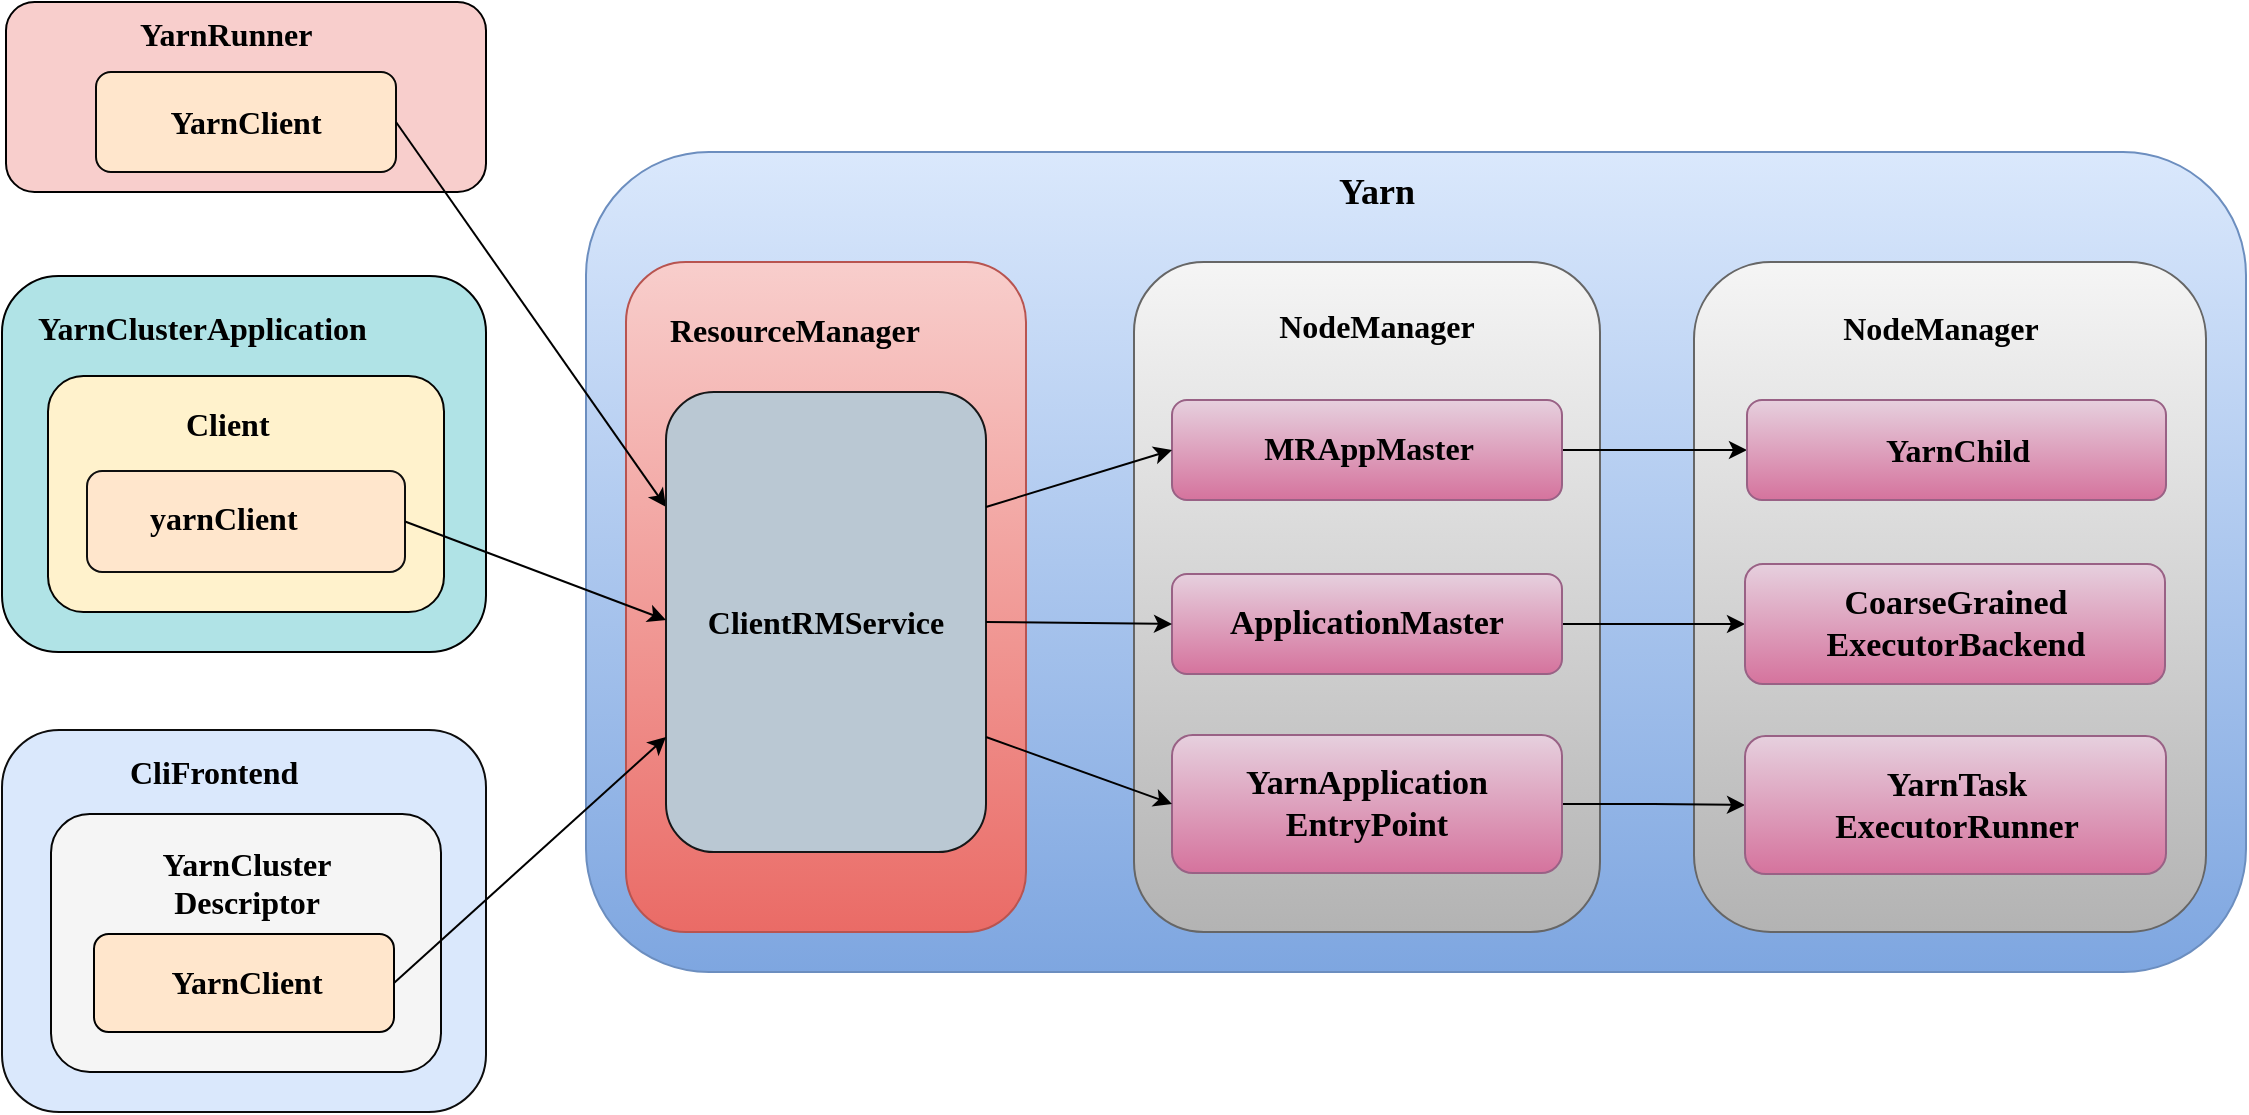<mxfile version="21.2.8" type="device">
  <diagram name="第 1 页" id="B5Chq_JCT6Izccs9ZDgN">
    <mxGraphModel dx="1292" dy="879" grid="1" gridSize="10" guides="1" tooltips="1" connect="1" arrows="1" fold="1" page="1" pageScale="1" pageWidth="827" pageHeight="1169" math="0" shadow="0">
      <root>
        <mxCell id="0" />
        <mxCell id="1" parent="0" />
        <mxCell id="UDC6rYwQp5E79S7IfZX4-1" value="" style="rounded=1;whiteSpace=wrap;html=1;fillColor=#dae8fc;gradientColor=#7ea6e0;strokeColor=#6c8ebf;" parent="1" vertex="1">
          <mxGeometry x="320" y="110" width="830" height="410" as="geometry" />
        </mxCell>
        <mxCell id="UDC6rYwQp5E79S7IfZX4-5" value="&lt;b style=&quot;border-color: var(--border-color);&quot;&gt;&lt;font style=&quot;border-color: var(--border-color); font-size: 18px;&quot; face=&quot;Verdana&quot;&gt;Yarn&lt;/font&gt;&lt;/b&gt;" style="text;html=1;align=center;verticalAlign=middle;resizable=0;points=[];autosize=1;strokeColor=none;fillColor=none;" parent="1" vertex="1">
          <mxGeometry x="680" y="110" width="70" height="40" as="geometry" />
        </mxCell>
        <mxCell id="UDC6rYwQp5E79S7IfZX4-6" value="" style="rounded=1;whiteSpace=wrap;html=1;fillColor=#f8cecc;gradientColor=#ea6b66;strokeColor=#b85450;" parent="1" vertex="1">
          <mxGeometry x="340" y="165" width="200" height="335" as="geometry" />
        </mxCell>
        <mxCell id="UDC6rYwQp5E79S7IfZX4-7" value="&lt;b style=&quot;border-color: var(--border-color); color: rgb(0, 0, 0); font-family: Helvetica; font-size: 12px; font-style: normal; font-variant-ligatures: normal; font-variant-caps: normal; letter-spacing: normal; orphans: 2; text-align: center; text-indent: 0px; text-transform: none; widows: 2; word-spacing: 0px; -webkit-text-stroke-width: 0px; text-decoration-thickness: initial; text-decoration-style: initial; text-decoration-color: initial;&quot;&gt;&lt;font face=&quot;Verdana&quot; style=&quot;border-color: var(--border-color); font-size: 16px;&quot;&gt;ResourceManager&lt;/font&gt;&lt;/b&gt;" style="text;whiteSpace=wrap;html=1;" parent="1" vertex="1">
          <mxGeometry x="360" y="182.5" width="160" height="40" as="geometry" />
        </mxCell>
        <mxCell id="UDC6rYwQp5E79S7IfZX4-8" value="" style="rounded=1;whiteSpace=wrap;html=1;fillColor=#f8cecc;strokeColor=#000000;strokeWidth=1;" parent="1" vertex="1">
          <mxGeometry x="30" y="35" width="240" height="95" as="geometry" />
        </mxCell>
        <mxCell id="UDC6rYwQp5E79S7IfZX4-9" value="&lt;b style=&quot;border-color: var(--border-color); color: rgb(0, 0, 0); font-family: Helvetica; font-size: 12px; font-style: normal; font-variant-ligatures: normal; font-variant-caps: normal; letter-spacing: normal; orphans: 2; text-align: center; text-indent: 0px; text-transform: none; widows: 2; word-spacing: 0px; -webkit-text-stroke-width: 0px; text-decoration-thickness: initial; text-decoration-style: initial; text-decoration-color: initial;&quot;&gt;&lt;font face=&quot;Verdana&quot; style=&quot;border-color: var(--border-color); font-size: 16px;&quot;&gt;YarnRunner&lt;/font&gt;&lt;/b&gt;" style="text;whiteSpace=wrap;html=1;" parent="1" vertex="1">
          <mxGeometry x="95" y="35" width="110" height="40" as="geometry" />
        </mxCell>
        <mxCell id="UDC6rYwQp5E79S7IfZX4-10" value="&lt;b&gt;&lt;font style=&quot;font-size: 16px;&quot; face=&quot;Verdana&quot;&gt;YarnClient&lt;/font&gt;&lt;/b&gt;" style="rounded=1;whiteSpace=wrap;html=1;fillColor=#ffe6cc;strokeColor=#080807;strokeWidth=1;" parent="1" vertex="1">
          <mxGeometry x="75" y="70" width="150" height="50" as="geometry" />
        </mxCell>
        <mxCell id="UDC6rYwQp5E79S7IfZX4-12" value="" style="endArrow=classic;html=1;rounded=0;exitX=1;exitY=0.5;exitDx=0;exitDy=0;entryX=0;entryY=0.25;entryDx=0;entryDy=0;" parent="1" source="UDC6rYwQp5E79S7IfZX4-10" target="UDC6rYwQp5E79S7IfZX4-22" edge="1">
          <mxGeometry width="50" height="50" relative="1" as="geometry">
            <mxPoint x="420" y="400" as="sourcePoint" />
            <mxPoint x="470" y="350" as="targetPoint" />
          </mxGeometry>
        </mxCell>
        <mxCell id="UDC6rYwQp5E79S7IfZX4-13" value="" style="rounded=1;whiteSpace=wrap;html=1;fillColor=#f5f5f5;gradientColor=#b3b3b3;strokeColor=#666666;" parent="1" vertex="1">
          <mxGeometry x="594" y="165" width="233" height="335" as="geometry" />
        </mxCell>
        <mxCell id="UDC6rYwQp5E79S7IfZX4-14" value="&lt;b&gt;&lt;font style=&quot;font-size: 16px;&quot; face=&quot;Verdana&quot;&gt;NodeManager&lt;/font&gt;&lt;/b&gt;" style="text;html=1;align=center;verticalAlign=middle;resizable=0;points=[];autosize=1;strokeColor=none;fillColor=none;" parent="1" vertex="1">
          <mxGeometry x="640" y="182" width="150" height="30" as="geometry" />
        </mxCell>
        <mxCell id="UDC6rYwQp5E79S7IfZX4-17" value="" style="rounded=1;whiteSpace=wrap;html=1;fillColor=#f5f5f5;gradientColor=#b3b3b3;strokeColor=#666666;" parent="1" vertex="1">
          <mxGeometry x="874" y="165" width="256" height="335" as="geometry" />
        </mxCell>
        <mxCell id="UDC6rYwQp5E79S7IfZX4-20" style="edgeStyle=orthogonalEdgeStyle;rounded=0;orthogonalLoop=1;jettySize=auto;html=1;exitX=1;exitY=0.5;exitDx=0;exitDy=0;entryX=0;entryY=0.5;entryDx=0;entryDy=0;" parent="1" source="UDC6rYwQp5E79S7IfZX4-15" target="UDC6rYwQp5E79S7IfZX4-19" edge="1">
          <mxGeometry relative="1" as="geometry" />
        </mxCell>
        <mxCell id="UDC6rYwQp5E79S7IfZX4-15" value="" style="rounded=1;whiteSpace=wrap;html=1;fillColor=#e6d0de;gradientColor=#d5739d;strokeColor=#996185;" parent="1" vertex="1">
          <mxGeometry x="613" y="234" width="195" height="50" as="geometry" />
        </mxCell>
        <mxCell id="UDC6rYwQp5E79S7IfZX4-16" value="&lt;b&gt;&lt;font style=&quot;font-size: 16px;&quot; face=&quot;Verdana&quot;&gt;MRAppMaster&lt;/font&gt;&lt;/b&gt;" style="text;html=1;align=center;verticalAlign=middle;resizable=0;points=[];autosize=1;strokeColor=none;fillColor=none;" parent="1" vertex="1">
          <mxGeometry x="635.5" y="243" width="150" height="30" as="geometry" />
        </mxCell>
        <mxCell id="UDC6rYwQp5E79S7IfZX4-18" value="&lt;b&gt;&lt;font style=&quot;font-size: 16px;&quot; face=&quot;Verdana&quot;&gt;NodeManager&lt;/font&gt;&lt;/b&gt;" style="text;html=1;align=center;verticalAlign=middle;resizable=0;points=[];autosize=1;strokeColor=none;fillColor=none;" parent="1" vertex="1">
          <mxGeometry x="922" y="182.5" width="150" height="30" as="geometry" />
        </mxCell>
        <mxCell id="UDC6rYwQp5E79S7IfZX4-19" value="&lt;b&gt;&lt;font style=&quot;font-size: 16px;&quot; face=&quot;Verdana&quot;&gt;YarnChild&lt;/font&gt;&lt;/b&gt;" style="rounded=1;whiteSpace=wrap;html=1;fillColor=#e6d0de;gradientColor=#d5739d;strokeColor=#996185;" parent="1" vertex="1">
          <mxGeometry x="900.5" y="234" width="209.5" height="50" as="geometry" />
        </mxCell>
        <mxCell id="UDC6rYwQp5E79S7IfZX4-21" value="" style="rounded=1;whiteSpace=wrap;html=1;fillColor=#b0e3e6;strokeColor=#000000;" parent="1" vertex="1">
          <mxGeometry x="28" y="172" width="242" height="188" as="geometry" />
        </mxCell>
        <mxCell id="UDC6rYwQp5E79S7IfZX4-22" value="&lt;b&gt;&lt;font style=&quot;font-size: 16px;&quot; face=&quot;Verdana&quot;&gt;ClientRMService&lt;/font&gt;&lt;/b&gt;" style="rounded=1;whiteSpace=wrap;html=1;fillColor=#bac8d3;strokeColor=#161718;" parent="1" vertex="1">
          <mxGeometry x="360" y="230" width="160" height="230" as="geometry" />
        </mxCell>
        <mxCell id="UDC6rYwQp5E79S7IfZX4-24" value="" style="endArrow=classic;html=1;rounded=0;exitX=1;exitY=0.25;exitDx=0;exitDy=0;entryX=0;entryY=0.5;entryDx=0;entryDy=0;" parent="1" source="UDC6rYwQp5E79S7IfZX4-22" target="UDC6rYwQp5E79S7IfZX4-15" edge="1">
          <mxGeometry width="50" height="50" relative="1" as="geometry">
            <mxPoint x="560" y="490" as="sourcePoint" />
            <mxPoint x="610" y="440" as="targetPoint" />
          </mxGeometry>
        </mxCell>
        <mxCell id="UDC6rYwQp5E79S7IfZX4-27" value="" style="edgeStyle=orthogonalEdgeStyle;rounded=0;orthogonalLoop=1;jettySize=auto;html=1;" parent="1" source="UDC6rYwQp5E79S7IfZX4-25" target="UDC6rYwQp5E79S7IfZX4-26" edge="1">
          <mxGeometry relative="1" as="geometry" />
        </mxCell>
        <mxCell id="UDC6rYwQp5E79S7IfZX4-25" value="&lt;b style=&quot;border-color: var(--border-color); color: rgb(0, 0, 0); font-family: Helvetica; font-size: 12px; font-style: normal; font-variant-ligatures: normal; font-variant-caps: normal; letter-spacing: normal; orphans: 2; text-align: center; text-indent: 0px; text-transform: none; widows: 2; word-spacing: 0px; -webkit-text-stroke-width: 0px; text-decoration-thickness: initial; text-decoration-style: initial; text-decoration-color: initial;&quot;&gt;&lt;font face=&quot;Verdana&quot; style=&quot;border-color: var(--border-color); font-size: 16px;&quot;&gt;YarnClusterApplication&lt;/font&gt;&lt;/b&gt;" style="text;whiteSpace=wrap;html=1;" parent="1" vertex="1">
          <mxGeometry x="44" y="182" width="210" height="40" as="geometry" />
        </mxCell>
        <mxCell id="UDC6rYwQp5E79S7IfZX4-26" value="" style="rounded=1;whiteSpace=wrap;html=1;fillColor=#fff2cc;strokeColor=#040301;" parent="1" vertex="1">
          <mxGeometry x="51" y="222" width="198" height="118" as="geometry" />
        </mxCell>
        <mxCell id="UDC6rYwQp5E79S7IfZX4-28" value="&lt;b style=&quot;border-color: var(--border-color); color: rgb(0, 0, 0); font-family: Helvetica; font-size: 12px; font-style: normal; font-variant-ligatures: normal; font-variant-caps: normal; letter-spacing: normal; orphans: 2; text-align: center; text-indent: 0px; text-transform: none; widows: 2; word-spacing: 0px; -webkit-text-stroke-width: 0px; text-decoration-thickness: initial; text-decoration-style: initial; text-decoration-color: initial;&quot;&gt;&lt;font face=&quot;Verdana&quot; style=&quot;border-color: var(--border-color); font-size: 16px;&quot;&gt;Client&lt;/font&gt;&lt;/b&gt;" style="text;whiteSpace=wrap;html=1;" parent="1" vertex="1">
          <mxGeometry x="118" y="229.5" width="64" height="40" as="geometry" />
        </mxCell>
        <mxCell id="UDC6rYwQp5E79S7IfZX4-31" value="" style="rounded=1;whiteSpace=wrap;html=1;fillColor=#ffe6cc;strokeColor=#0f0f0f;" parent="1" vertex="1">
          <mxGeometry x="70.5" y="269.5" width="159" height="50.5" as="geometry" />
        </mxCell>
        <mxCell id="UDC6rYwQp5E79S7IfZX4-32" value="&lt;b style=&quot;border-color: var(--border-color); color: rgb(0, 0, 0); font-family: Helvetica; font-size: 12px; font-style: normal; font-variant-ligatures: normal; font-variant-caps: normal; letter-spacing: normal; orphans: 2; text-align: center; text-indent: 0px; text-transform: none; widows: 2; word-spacing: 0px; -webkit-text-stroke-width: 0px; text-decoration-thickness: initial; text-decoration-style: initial; text-decoration-color: initial;&quot;&gt;&lt;font face=&quot;Verdana&quot; style=&quot;border-color: var(--border-color); font-size: 16px;&quot;&gt;yarnClient&lt;/font&gt;&lt;/b&gt;" style="text;whiteSpace=wrap;html=1;" parent="1" vertex="1">
          <mxGeometry x="100" y="277" width="100" height="40" as="geometry" />
        </mxCell>
        <mxCell id="UDC6rYwQp5E79S7IfZX4-33" value="" style="endArrow=classic;html=1;rounded=0;exitX=1;exitY=0.5;exitDx=0;exitDy=0;entryX=0;entryY=0.5;entryDx=0;entryDy=0;" parent="1" source="UDC6rYwQp5E79S7IfZX4-31" edge="1">
          <mxGeometry width="50" height="50" relative="1" as="geometry">
            <mxPoint x="540" y="489" as="sourcePoint" />
            <mxPoint x="360" y="344" as="targetPoint" />
          </mxGeometry>
        </mxCell>
        <mxCell id="UDC6rYwQp5E79S7IfZX4-38" style="edgeStyle=orthogonalEdgeStyle;rounded=0;orthogonalLoop=1;jettySize=auto;html=1;exitX=1;exitY=0.5;exitDx=0;exitDy=0;" parent="1" source="UDC6rYwQp5E79S7IfZX4-35" target="UDC6rYwQp5E79S7IfZX4-37" edge="1">
          <mxGeometry relative="1" as="geometry" />
        </mxCell>
        <mxCell id="UDC6rYwQp5E79S7IfZX4-35" value="&lt;b&gt;&lt;font style=&quot;font-size: 17px;&quot; face=&quot;Verdana&quot;&gt;ApplicationMaster&lt;/font&gt;&lt;/b&gt;" style="rounded=1;whiteSpace=wrap;html=1;fillColor=#e6d0de;gradientColor=#d5739d;strokeColor=#996185;" parent="1" vertex="1">
          <mxGeometry x="613" y="321" width="195" height="50" as="geometry" />
        </mxCell>
        <mxCell id="UDC6rYwQp5E79S7IfZX4-36" value="" style="endArrow=classic;html=1;rounded=0;exitX=1;exitY=0.5;exitDx=0;exitDy=0;entryX=0;entryY=0.5;entryDx=0;entryDy=0;" parent="1" source="UDC6rYwQp5E79S7IfZX4-22" target="UDC6rYwQp5E79S7IfZX4-35" edge="1">
          <mxGeometry width="50" height="50" relative="1" as="geometry">
            <mxPoint x="590" y="570" as="sourcePoint" />
            <mxPoint x="640" y="520" as="targetPoint" />
          </mxGeometry>
        </mxCell>
        <mxCell id="UDC6rYwQp5E79S7IfZX4-37" value="&lt;b&gt;&lt;font style=&quot;font-size: 17px;&quot; face=&quot;Verdana&quot;&gt;CoarseGrained&lt;br&gt;ExecutorBackend&lt;br&gt;&lt;/font&gt;&lt;/b&gt;" style="rounded=1;whiteSpace=wrap;html=1;fillColor=#e6d0de;gradientColor=#d5739d;strokeColor=#996185;" parent="1" vertex="1">
          <mxGeometry x="899.5" y="316" width="210" height="60" as="geometry" />
        </mxCell>
        <mxCell id="UDC6rYwQp5E79S7IfZX4-39" value="" style="rounded=1;whiteSpace=wrap;html=1;fillColor=#dae8fc;strokeColor=#0d0d0d;" parent="1" vertex="1">
          <mxGeometry x="28" y="399" width="242" height="191" as="geometry" />
        </mxCell>
        <mxCell id="UDC6rYwQp5E79S7IfZX4-42" value="" style="rounded=1;whiteSpace=wrap;html=1;fillColor=#f5f5f5;strokeColor=#050505;fontColor=#333333;" parent="1" vertex="1">
          <mxGeometry x="52.5" y="441" width="195" height="129" as="geometry" />
        </mxCell>
        <mxCell id="UDC6rYwQp5E79S7IfZX4-40" value="&lt;b style=&quot;border-color: var(--border-color); color: rgb(0, 0, 0); font-family: Helvetica; font-size: 12px; font-style: normal; font-variant-ligatures: normal; font-variant-caps: normal; letter-spacing: normal; orphans: 2; text-indent: 0px; text-transform: none; widows: 2; word-spacing: 0px; -webkit-text-stroke-width: 0px; text-decoration-thickness: initial; text-decoration-style: initial; text-decoration-color: initial;&quot;&gt;&lt;font face=&quot;Verdana&quot; style=&quot;border-color: var(--border-color); font-size: 16px;&quot;&gt;YarnCluster&lt;br&gt;Descriptor&lt;/font&gt;&lt;/b&gt;" style="text;whiteSpace=wrap;html=1;align=center;" parent="1" vertex="1">
          <mxGeometry x="62.5" y="450" width="175" height="40" as="geometry" />
        </mxCell>
        <mxCell id="UDC6rYwQp5E79S7IfZX4-41" value="&lt;b style=&quot;border-color: var(--border-color); color: rgb(0, 0, 0); font-family: Helvetica; font-size: 12px; font-style: normal; font-variant-ligatures: normal; font-variant-caps: normal; letter-spacing: normal; orphans: 2; text-align: center; text-indent: 0px; text-transform: none; widows: 2; word-spacing: 0px; -webkit-text-stroke-width: 0px; text-decoration-thickness: initial; text-decoration-style: initial; text-decoration-color: initial;&quot;&gt;&lt;font face=&quot;Verdana&quot; style=&quot;border-color: var(--border-color); font-size: 16px;&quot;&gt;CliFrontend&lt;/font&gt;&lt;/b&gt;" style="text;whiteSpace=wrap;html=1;" parent="1" vertex="1">
          <mxGeometry x="90" y="404" width="118" height="40" as="geometry" />
        </mxCell>
        <mxCell id="UDC6rYwQp5E79S7IfZX4-43" value="" style="rounded=1;whiteSpace=wrap;html=1;fillColor=#ffe6cc;strokeColor=#000000;" parent="1" vertex="1">
          <mxGeometry x="74" y="501" width="150" height="49" as="geometry" />
        </mxCell>
        <mxCell id="UDC6rYwQp5E79S7IfZX4-34" value="&lt;b&gt;&lt;font style=&quot;font-size: 16px;&quot; face=&quot;Verdana&quot;&gt;YarnClient&lt;/font&gt;&lt;/b&gt;" style="text;html=1;align=center;verticalAlign=middle;resizable=0;points=[];autosize=1;strokeColor=none;fillColor=none;" parent="1" vertex="1">
          <mxGeometry x="90" y="510" width="120" height="30" as="geometry" />
        </mxCell>
        <mxCell id="UDC6rYwQp5E79S7IfZX4-44" value="" style="endArrow=classic;html=1;rounded=0;exitX=1;exitY=0.5;exitDx=0;exitDy=0;entryX=0;entryY=0.75;entryDx=0;entryDy=0;" parent="1" source="UDC6rYwQp5E79S7IfZX4-43" target="UDC6rYwQp5E79S7IfZX4-22" edge="1">
          <mxGeometry width="50" height="50" relative="1" as="geometry">
            <mxPoint x="550" y="520" as="sourcePoint" />
            <mxPoint x="600" y="470" as="targetPoint" />
          </mxGeometry>
        </mxCell>
        <mxCell id="UDC6rYwQp5E79S7IfZX4-47" style="edgeStyle=orthogonalEdgeStyle;rounded=0;orthogonalLoop=1;jettySize=auto;html=1;exitX=1;exitY=0.5;exitDx=0;exitDy=0;entryX=0;entryY=0.5;entryDx=0;entryDy=0;" parent="1" source="UDC6rYwQp5E79S7IfZX4-45" target="UDC6rYwQp5E79S7IfZX4-46" edge="1">
          <mxGeometry relative="1" as="geometry" />
        </mxCell>
        <mxCell id="UDC6rYwQp5E79S7IfZX4-45" value="&lt;b&gt;&lt;font style=&quot;font-size: 17px;&quot; face=&quot;Verdana&quot;&gt;YarnApplication&lt;br&gt;EntryPoint&lt;br&gt;&lt;/font&gt;&lt;/b&gt;" style="rounded=1;whiteSpace=wrap;html=1;fillColor=#e6d0de;gradientColor=#d5739d;strokeColor=#996185;" parent="1" vertex="1">
          <mxGeometry x="613" y="401.5" width="195" height="69" as="geometry" />
        </mxCell>
        <mxCell id="UDC6rYwQp5E79S7IfZX4-46" value="&lt;b&gt;&lt;font style=&quot;font-size: 17px;&quot; face=&quot;Verdana&quot;&gt;YarnTask&lt;br&gt;ExecutorRunner&lt;br&gt;&lt;/font&gt;&lt;/b&gt;" style="rounded=1;whiteSpace=wrap;html=1;fillColor=#e6d0de;gradientColor=#d5739d;strokeColor=#996185;" parent="1" vertex="1">
          <mxGeometry x="899.5" y="402" width="210.5" height="69" as="geometry" />
        </mxCell>
        <mxCell id="UDC6rYwQp5E79S7IfZX4-48" value="" style="endArrow=classic;html=1;rounded=0;exitX=1;exitY=0.75;exitDx=0;exitDy=0;entryX=0;entryY=0.5;entryDx=0;entryDy=0;" parent="1" source="UDC6rYwQp5E79S7IfZX4-22" target="UDC6rYwQp5E79S7IfZX4-45" edge="1">
          <mxGeometry width="50" height="50" relative="1" as="geometry">
            <mxPoint x="640" y="430" as="sourcePoint" />
            <mxPoint x="690" y="380" as="targetPoint" />
          </mxGeometry>
        </mxCell>
      </root>
    </mxGraphModel>
  </diagram>
</mxfile>
